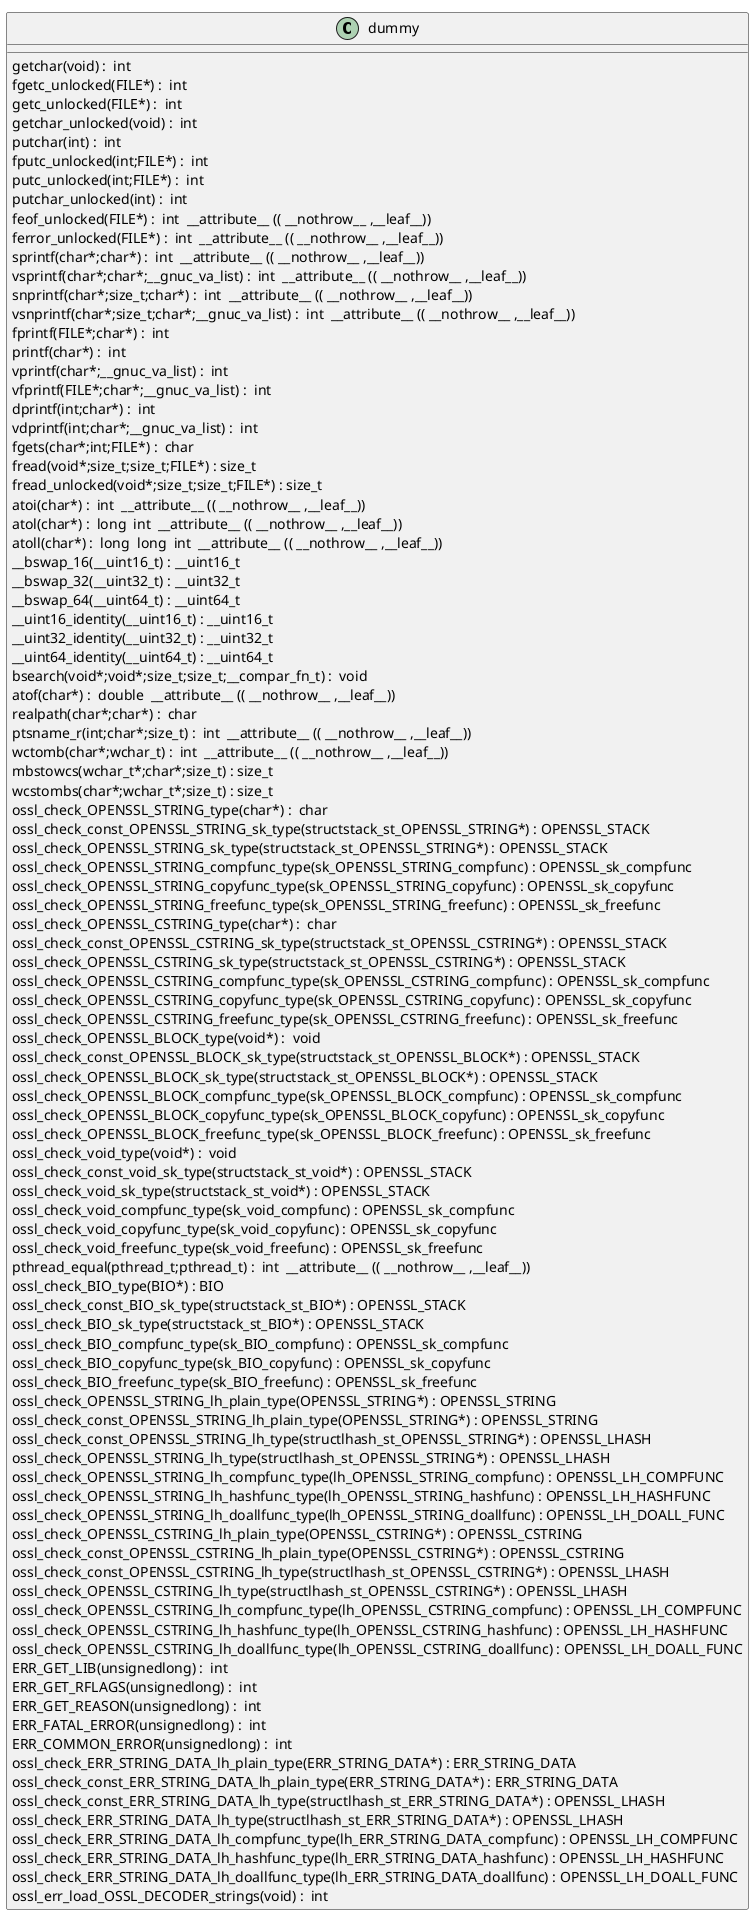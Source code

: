@startuml
!pragma layout smetana
class dummy {
getchar(void) :  int  [[[./../../.././qc/crypto/encode_decode/decoder_err.c.html#901]]]
fgetc_unlocked(FILE*) :  int  [[[./../../.././qc/crypto/encode_decode/decoder_err.c.html#910]]]
getc_unlocked(FILE*) :  int  [[[./../../.././qc/crypto/encode_decode/decoder_err.c.html#920]]]
getchar_unlocked(void) :  int  [[[./../../.././qc/crypto/encode_decode/decoder_err.c.html#927]]]
putchar(int) :  int  [[[./../../.././qc/crypto/encode_decode/decoder_err.c.html#936]]]
fputc_unlocked(int;FILE*) :  int  [[[./../../.././qc/crypto/encode_decode/decoder_err.c.html#945]]]
putc_unlocked(int;FILE*) :  int  [[[./../../.././qc/crypto/encode_decode/decoder_err.c.html#955]]]
putchar_unlocked(int) :  int  [[[./../../.././qc/crypto/encode_decode/decoder_err.c.html#962]]]
feof_unlocked(FILE*) :  int  __attribute__ (( __nothrow__ ,__leaf__)) [[[./../../.././qc/crypto/encode_decode/decoder_err.c.html#968]]]
ferror_unlocked(FILE*) :  int  __attribute__ (( __nothrow__ ,__leaf__)) [[[./../../.././qc/crypto/encode_decode/decoder_err.c.html#975]]]
sprintf(char*;char*) :  int  __attribute__ (( __nothrow__ ,__leaf__)) [[[./../../.././qc/crypto/encode_decode/decoder_err.c.html#994]]]
vsprintf(char*;char*;__gnuc_va_list) :  int  __attribute__ (( __nothrow__ ,__leaf__)) [[[./../../.././qc/crypto/encode_decode/decoder_err.c.html#1007]]]
snprintf(char*;size_t;char*) :  int  __attribute__ (( __nothrow__ ,__leaf__)) [[[./../../.././qc/crypto/encode_decode/decoder_err.c.html#1026]]]
vsnprintf(char*;size_t;char*;__gnuc_va_list) :  int  __attribute__ (( __nothrow__ ,__leaf__)) [[[./../../.././qc/crypto/encode_decode/decoder_err.c.html#1040]]]
fprintf(FILE*;char*) :  int  [[[./../../.././qc/crypto/encode_decode/decoder_err.c.html#1061]]]
printf(char*) :  int  [[[./../../.././qc/crypto/encode_decode/decoder_err.c.html#1068]]]
vprintf(char*;__gnuc_va_list) :  int  [[[./../../.././qc/crypto/encode_decode/decoder_err.c.html#1080]]]
vfprintf(FILE*;char*;__gnuc_va_list) :  int  [[[./../../.././qc/crypto/encode_decode/decoder_err.c.html#1090]]]
dprintf(int;char*) :  int  [[[./../../.././qc/crypto/encode_decode/decoder_err.c.html#1105]]]
vdprintf(int;char*;__gnuc_va_list) :  int  [[[./../../.././qc/crypto/encode_decode/decoder_err.c.html#1116]]]
fgets(char*;int;FILE*) :  char  [[[./../../.././qc/crypto/encode_decode/decoder_err.c.html#1135]]]
fread(void*;size_t;size_t;FILE*) : size_t [[[./../../.././qc/crypto/encode_decode/decoder_err.c.html#1161]]]
fread_unlocked(void*;size_t;size_t;FILE*) : size_t [[[./../../.././qc/crypto/encode_decode/decoder_err.c.html#1188]]]
atoi(char*) :  int  __attribute__ (( __nothrow__ ,__leaf__)) [[[./../../.././qc/crypto/encode_decode/decoder_err.c.html#1348]]]
atol(char*) :  long  int  __attribute__ (( __nothrow__ ,__leaf__)) [[[./../../.././qc/crypto/encode_decode/decoder_err.c.html#1353]]]
atoll(char*) :  long  long  int  __attribute__ (( __nothrow__ ,__leaf__)) [[[./../../.././qc/crypto/encode_decode/decoder_err.c.html#1360]]]
__bswap_16(__uint16_t) : __uint16_t [[[./../../.././qc/crypto/encode_decode/decoder_err.c.html#1507]]]
__bswap_32(__uint32_t) : __uint32_t [[[./../../.././qc/crypto/encode_decode/decoder_err.c.html#1522]]]
__bswap_64(__uint64_t) : __uint64_t [[[./../../.././qc/crypto/encode_decode/decoder_err.c.html#1532]]]
__uint16_identity(__uint16_t) : __uint16_t [[[./../../.././qc/crypto/encode_decode/decoder_err.c.html#1544]]]
__uint32_identity(__uint32_t) : __uint32_t [[[./../../.././qc/crypto/encode_decode/decoder_err.c.html#1550]]]
__uint64_identity(__uint64_t) : __uint64_t [[[./../../.././qc/crypto/encode_decode/decoder_err.c.html#1556]]]
bsearch(void*;void*;size_t;size_t;__compar_fn_t) :  void  [[[./../../.././qc/crypto/encode_decode/decoder_err.c.html#2224]]]
atof(char*) :  double  __attribute__ (( __nothrow__ ,__leaf__)) [[[./../../.././qc/crypto/encode_decode/decoder_err.c.html#1]]]
realpath(char*;char*) :  char  [[[./../../.././qc/crypto/encode_decode/decoder_err.c.html#1]]]
ptsname_r(int;char*;size_t) :  int  __attribute__ (( __nothrow__ ,__leaf__)) [[[./../../.././qc/crypto/encode_decode/decoder_err.c.html#1]]]
wctomb(char*;wchar_t) :  int  __attribute__ (( __nothrow__ ,__leaf__)) [[[./../../.././qc/crypto/encode_decode/decoder_err.c.html#1]]]
mbstowcs(wchar_t*;char*;size_t) : size_t [[[./../../.././qc/crypto/encode_decode/decoder_err.c.html#1]]]
wcstombs(char*;wchar_t*;size_t) : size_t [[[./../../.././qc/crypto/encode_decode/decoder_err.c.html#1]]]
ossl_check_OPENSSL_STRING_type(char*) :  char  [[[./../../.././qc/crypto/encode_decode/decoder_err.c.html#1]]]
ossl_check_const_OPENSSL_STRING_sk_type(structstack_st_OPENSSL_STRING*) : OPENSSL_STACK [[[./../../.././qc/crypto/encode_decode/decoder_err.c.html#1]]]
ossl_check_OPENSSL_STRING_sk_type(structstack_st_OPENSSL_STRING*) : OPENSSL_STACK [[[./../../.././qc/crypto/encode_decode/decoder_err.c.html#1]]]
ossl_check_OPENSSL_STRING_compfunc_type(sk_OPENSSL_STRING_compfunc) : OPENSSL_sk_compfunc [[[./../../.././qc/crypto/encode_decode/decoder_err.c.html#1]]]
ossl_check_OPENSSL_STRING_copyfunc_type(sk_OPENSSL_STRING_copyfunc) : OPENSSL_sk_copyfunc [[[./../../.././qc/crypto/encode_decode/decoder_err.c.html#1]]]
ossl_check_OPENSSL_STRING_freefunc_type(sk_OPENSSL_STRING_freefunc) : OPENSSL_sk_freefunc [[[./../../.././qc/crypto/encode_decode/decoder_err.c.html#1]]]
ossl_check_OPENSSL_CSTRING_type(char*) :  char  [[[./../../.././qc/crypto/encode_decode/decoder_err.c.html#1]]]
ossl_check_const_OPENSSL_CSTRING_sk_type(structstack_st_OPENSSL_CSTRING*) : OPENSSL_STACK [[[./../../.././qc/crypto/encode_decode/decoder_err.c.html#1]]]
ossl_check_OPENSSL_CSTRING_sk_type(structstack_st_OPENSSL_CSTRING*) : OPENSSL_STACK [[[./../../.././qc/crypto/encode_decode/decoder_err.c.html#1]]]
ossl_check_OPENSSL_CSTRING_compfunc_type(sk_OPENSSL_CSTRING_compfunc) : OPENSSL_sk_compfunc [[[./../../.././qc/crypto/encode_decode/decoder_err.c.html#1]]]
ossl_check_OPENSSL_CSTRING_copyfunc_type(sk_OPENSSL_CSTRING_copyfunc) : OPENSSL_sk_copyfunc [[[./../../.././qc/crypto/encode_decode/decoder_err.c.html#1]]]
ossl_check_OPENSSL_CSTRING_freefunc_type(sk_OPENSSL_CSTRING_freefunc) : OPENSSL_sk_freefunc [[[./../../.././qc/crypto/encode_decode/decoder_err.c.html#1]]]
ossl_check_OPENSSL_BLOCK_type(void*) :  void  [[[./../../.././qc/crypto/encode_decode/decoder_err.c.html#1]]]
ossl_check_const_OPENSSL_BLOCK_sk_type(structstack_st_OPENSSL_BLOCK*) : OPENSSL_STACK [[[./../../.././qc/crypto/encode_decode/decoder_err.c.html#1]]]
ossl_check_OPENSSL_BLOCK_sk_type(structstack_st_OPENSSL_BLOCK*) : OPENSSL_STACK [[[./../../.././qc/crypto/encode_decode/decoder_err.c.html#1]]]
ossl_check_OPENSSL_BLOCK_compfunc_type(sk_OPENSSL_BLOCK_compfunc) : OPENSSL_sk_compfunc [[[./../../.././qc/crypto/encode_decode/decoder_err.c.html#1]]]
ossl_check_OPENSSL_BLOCK_copyfunc_type(sk_OPENSSL_BLOCK_copyfunc) : OPENSSL_sk_copyfunc [[[./../../.././qc/crypto/encode_decode/decoder_err.c.html#1]]]
ossl_check_OPENSSL_BLOCK_freefunc_type(sk_OPENSSL_BLOCK_freefunc) : OPENSSL_sk_freefunc [[[./../../.././qc/crypto/encode_decode/decoder_err.c.html#1]]]
ossl_check_void_type(void*) :  void  [[[./../../.././qc/crypto/encode_decode/decoder_err.c.html#1]]]
ossl_check_const_void_sk_type(structstack_st_void*) : OPENSSL_STACK [[[./../../.././qc/crypto/encode_decode/decoder_err.c.html#1]]]
ossl_check_void_sk_type(structstack_st_void*) : OPENSSL_STACK [[[./../../.././qc/crypto/encode_decode/decoder_err.c.html#1]]]
ossl_check_void_compfunc_type(sk_void_compfunc) : OPENSSL_sk_compfunc [[[./../../.././qc/crypto/encode_decode/decoder_err.c.html#1]]]
ossl_check_void_copyfunc_type(sk_void_copyfunc) : OPENSSL_sk_copyfunc [[[./../../.././qc/crypto/encode_decode/decoder_err.c.html#1]]]
ossl_check_void_freefunc_type(sk_void_freefunc) : OPENSSL_sk_freefunc [[[./../../.././qc/crypto/encode_decode/decoder_err.c.html#1]]]
pthread_equal(pthread_t;pthread_t) :  int  __attribute__ (( __nothrow__ ,__leaf__)) [[[./../../.././qc/crypto/encode_decode/decoder_err.c.html#1]]]
ossl_check_BIO_type(BIO*) : BIO [[[./../../.././qc/crypto/encode_decode/decoder_err.c.html#1]]]
ossl_check_const_BIO_sk_type(structstack_st_BIO*) : OPENSSL_STACK [[[./../../.././qc/crypto/encode_decode/decoder_err.c.html#1]]]
ossl_check_BIO_sk_type(structstack_st_BIO*) : OPENSSL_STACK [[[./../../.././qc/crypto/encode_decode/decoder_err.c.html#1]]]
ossl_check_BIO_compfunc_type(sk_BIO_compfunc) : OPENSSL_sk_compfunc [[[./../../.././qc/crypto/encode_decode/decoder_err.c.html#1]]]
ossl_check_BIO_copyfunc_type(sk_BIO_copyfunc) : OPENSSL_sk_copyfunc [[[./../../.././qc/crypto/encode_decode/decoder_err.c.html#1]]]
ossl_check_BIO_freefunc_type(sk_BIO_freefunc) : OPENSSL_sk_freefunc [[[./../../.././qc/crypto/encode_decode/decoder_err.c.html#1]]]
ossl_check_OPENSSL_STRING_lh_plain_type(OPENSSL_STRING*) : OPENSSL_STRING [[[./../../.././qc/crypto/encode_decode/decoder_err.c.html#1]]]
ossl_check_const_OPENSSL_STRING_lh_plain_type(OPENSSL_STRING*) : OPENSSL_STRING [[[./../../.././qc/crypto/encode_decode/decoder_err.c.html#1]]]
ossl_check_const_OPENSSL_STRING_lh_type(structlhash_st_OPENSSL_STRING*) : OPENSSL_LHASH [[[./../../.././qc/crypto/encode_decode/decoder_err.c.html#1]]]
ossl_check_OPENSSL_STRING_lh_type(structlhash_st_OPENSSL_STRING*) : OPENSSL_LHASH [[[./../../.././qc/crypto/encode_decode/decoder_err.c.html#1]]]
ossl_check_OPENSSL_STRING_lh_compfunc_type(lh_OPENSSL_STRING_compfunc) : OPENSSL_LH_COMPFUNC [[[./../../.././qc/crypto/encode_decode/decoder_err.c.html#1]]]
ossl_check_OPENSSL_STRING_lh_hashfunc_type(lh_OPENSSL_STRING_hashfunc) : OPENSSL_LH_HASHFUNC [[[./../../.././qc/crypto/encode_decode/decoder_err.c.html#1]]]
ossl_check_OPENSSL_STRING_lh_doallfunc_type(lh_OPENSSL_STRING_doallfunc) : OPENSSL_LH_DOALL_FUNC [[[./../../.././qc/crypto/encode_decode/decoder_err.c.html#1]]]
ossl_check_OPENSSL_CSTRING_lh_plain_type(OPENSSL_CSTRING*) : OPENSSL_CSTRING [[[./../../.././qc/crypto/encode_decode/decoder_err.c.html#1]]]
ossl_check_const_OPENSSL_CSTRING_lh_plain_type(OPENSSL_CSTRING*) : OPENSSL_CSTRING [[[./../../.././qc/crypto/encode_decode/decoder_err.c.html#1]]]
ossl_check_const_OPENSSL_CSTRING_lh_type(structlhash_st_OPENSSL_CSTRING*) : OPENSSL_LHASH [[[./../../.././qc/crypto/encode_decode/decoder_err.c.html#1]]]
ossl_check_OPENSSL_CSTRING_lh_type(structlhash_st_OPENSSL_CSTRING*) : OPENSSL_LHASH [[[./../../.././qc/crypto/encode_decode/decoder_err.c.html#1]]]
ossl_check_OPENSSL_CSTRING_lh_compfunc_type(lh_OPENSSL_CSTRING_compfunc) : OPENSSL_LH_COMPFUNC [[[./../../.././qc/crypto/encode_decode/decoder_err.c.html#1]]]
ossl_check_OPENSSL_CSTRING_lh_hashfunc_type(lh_OPENSSL_CSTRING_hashfunc) : OPENSSL_LH_HASHFUNC [[[./../../.././qc/crypto/encode_decode/decoder_err.c.html#1]]]
ossl_check_OPENSSL_CSTRING_lh_doallfunc_type(lh_OPENSSL_CSTRING_doallfunc) : OPENSSL_LH_DOALL_FUNC [[[./../../.././qc/crypto/encode_decode/decoder_err.c.html#1]]]
ERR_GET_LIB(unsignedlong) :  int  [[[./../../.././qc/crypto/encode_decode/decoder_err.c.html#1]]]
ERR_GET_RFLAGS(unsignedlong) :  int  [[[./../../.././qc/crypto/encode_decode/decoder_err.c.html#1]]]
ERR_GET_REASON(unsignedlong) :  int  [[[./../../.././qc/crypto/encode_decode/decoder_err.c.html#1]]]
ERR_FATAL_ERROR(unsignedlong) :  int  [[[./../../.././qc/crypto/encode_decode/decoder_err.c.html#1]]]
ERR_COMMON_ERROR(unsignedlong) :  int  [[[./../../.././qc/crypto/encode_decode/decoder_err.c.html#1]]]
ossl_check_ERR_STRING_DATA_lh_plain_type(ERR_STRING_DATA*) : ERR_STRING_DATA [[[./../../.././qc/crypto/encode_decode/decoder_err.c.html#1]]]
ossl_check_const_ERR_STRING_DATA_lh_plain_type(ERR_STRING_DATA*) : ERR_STRING_DATA [[[./../../.././qc/crypto/encode_decode/decoder_err.c.html#1]]]
ossl_check_const_ERR_STRING_DATA_lh_type(structlhash_st_ERR_STRING_DATA*) : OPENSSL_LHASH [[[./../../.././qc/crypto/encode_decode/decoder_err.c.html#1]]]
ossl_check_ERR_STRING_DATA_lh_type(structlhash_st_ERR_STRING_DATA*) : OPENSSL_LHASH [[[./../../.././qc/crypto/encode_decode/decoder_err.c.html#1]]]
ossl_check_ERR_STRING_DATA_lh_compfunc_type(lh_ERR_STRING_DATA_compfunc) : OPENSSL_LH_COMPFUNC [[[./../../.././qc/crypto/encode_decode/decoder_err.c.html#1]]]
ossl_check_ERR_STRING_DATA_lh_hashfunc_type(lh_ERR_STRING_DATA_hashfunc) : OPENSSL_LH_HASHFUNC [[[./../../.././qc/crypto/encode_decode/decoder_err.c.html#1]]]
ossl_check_ERR_STRING_DATA_lh_doallfunc_type(lh_ERR_STRING_DATA_doallfunc) : OPENSSL_LH_DOALL_FUNC [[[./../../.././qc/crypto/encode_decode/decoder_err.c.html#1]]]
ossl_err_load_OSSL_DECODER_strings(void) :  int  [[[./../../.././qc/crypto/encode_decode/decoder_err.c.html#1]]]
} 
@enduml
